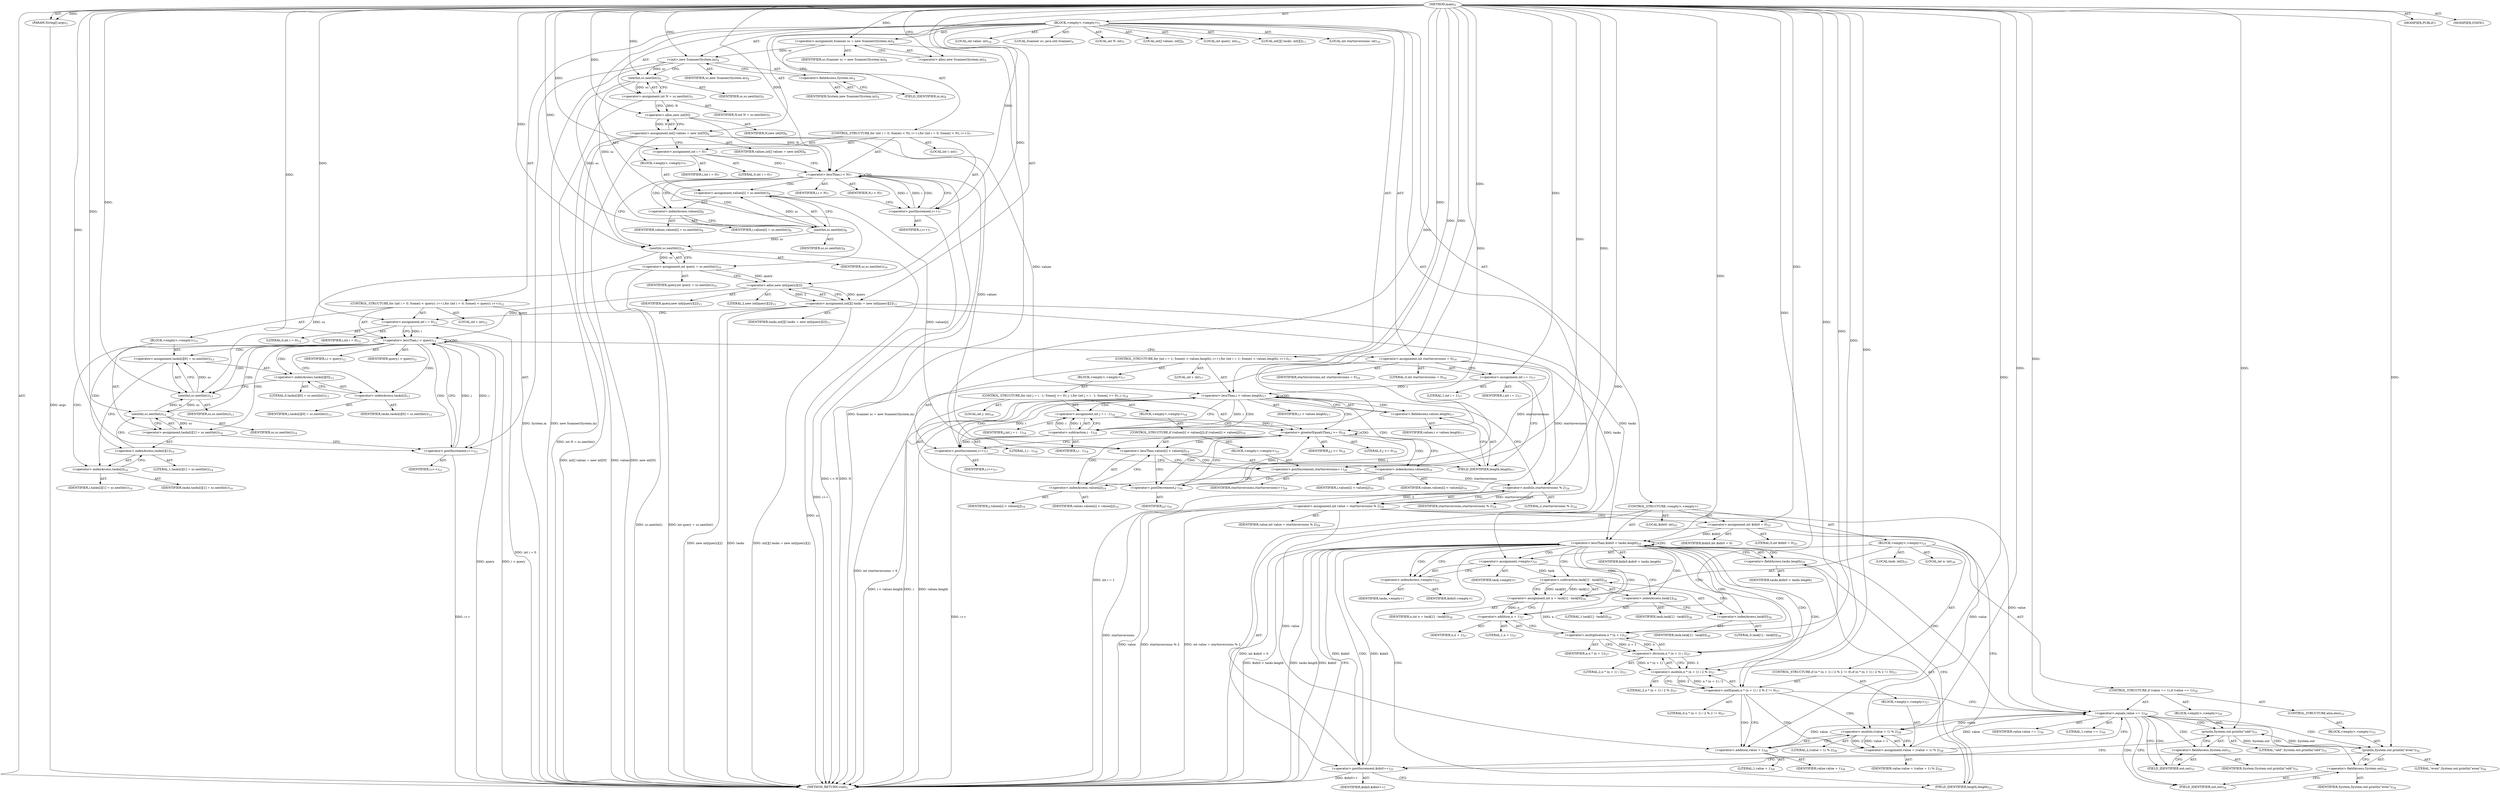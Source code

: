 digraph "main" {  
"19" [label = <(METHOD,main)<SUB>3</SUB>> ]
"20" [label = <(PARAM,String[] args)<SUB>3</SUB>> ]
"21" [label = <(BLOCK,&lt;empty&gt;,&lt;empty&gt;)<SUB>3</SUB>> ]
"4" [label = <(LOCAL,Scanner sc: java.util.Scanner)<SUB>4</SUB>> ]
"22" [label = <(&lt;operator&gt;.assignment,Scanner sc = new Scanner(System.in))<SUB>4</SUB>> ]
"23" [label = <(IDENTIFIER,sc,Scanner sc = new Scanner(System.in))<SUB>4</SUB>> ]
"24" [label = <(&lt;operator&gt;.alloc,new Scanner(System.in))<SUB>4</SUB>> ]
"25" [label = <(&lt;init&gt;,new Scanner(System.in))<SUB>4</SUB>> ]
"3" [label = <(IDENTIFIER,sc,new Scanner(System.in))<SUB>4</SUB>> ]
"26" [label = <(&lt;operator&gt;.fieldAccess,System.in)<SUB>4</SUB>> ]
"27" [label = <(IDENTIFIER,System,new Scanner(System.in))<SUB>4</SUB>> ]
"28" [label = <(FIELD_IDENTIFIER,in,in)<SUB>4</SUB>> ]
"29" [label = <(LOCAL,int N: int)<SUB>5</SUB>> ]
"30" [label = <(&lt;operator&gt;.assignment,int N = sc.nextInt())<SUB>5</SUB>> ]
"31" [label = <(IDENTIFIER,N,int N = sc.nextInt())<SUB>5</SUB>> ]
"32" [label = <(nextInt,sc.nextInt())<SUB>5</SUB>> ]
"33" [label = <(IDENTIFIER,sc,sc.nextInt())<SUB>5</SUB>> ]
"34" [label = <(LOCAL,int[] values: int[])<SUB>6</SUB>> ]
"35" [label = <(&lt;operator&gt;.assignment,int[] values = new int[N])<SUB>6</SUB>> ]
"36" [label = <(IDENTIFIER,values,int[] values = new int[N])<SUB>6</SUB>> ]
"37" [label = <(&lt;operator&gt;.alloc,new int[N])> ]
"38" [label = <(IDENTIFIER,N,new int[N])<SUB>6</SUB>> ]
"39" [label = <(CONTROL_STRUCTURE,for (int i = 0; Some(i &lt; N); i++),for (int i = 0; Some(i &lt; N); i++))<SUB>7</SUB>> ]
"40" [label = <(LOCAL,int i: int)<SUB>7</SUB>> ]
"41" [label = <(&lt;operator&gt;.assignment,int i = 0)<SUB>7</SUB>> ]
"42" [label = <(IDENTIFIER,i,int i = 0)<SUB>7</SUB>> ]
"43" [label = <(LITERAL,0,int i = 0)<SUB>7</SUB>> ]
"44" [label = <(&lt;operator&gt;.lessThan,i &lt; N)<SUB>7</SUB>> ]
"45" [label = <(IDENTIFIER,i,i &lt; N)<SUB>7</SUB>> ]
"46" [label = <(IDENTIFIER,N,i &lt; N)<SUB>7</SUB>> ]
"47" [label = <(&lt;operator&gt;.postIncrement,i++)<SUB>7</SUB>> ]
"48" [label = <(IDENTIFIER,i,i++)<SUB>7</SUB>> ]
"49" [label = <(BLOCK,&lt;empty&gt;,&lt;empty&gt;)<SUB>7</SUB>> ]
"50" [label = <(&lt;operator&gt;.assignment,values[i] = sc.nextInt())<SUB>8</SUB>> ]
"51" [label = <(&lt;operator&gt;.indexAccess,values[i])<SUB>8</SUB>> ]
"52" [label = <(IDENTIFIER,values,values[i] = sc.nextInt())<SUB>8</SUB>> ]
"53" [label = <(IDENTIFIER,i,values[i] = sc.nextInt())<SUB>8</SUB>> ]
"54" [label = <(nextInt,sc.nextInt())<SUB>8</SUB>> ]
"55" [label = <(IDENTIFIER,sc,sc.nextInt())<SUB>8</SUB>> ]
"56" [label = <(LOCAL,int query: int)<SUB>10</SUB>> ]
"57" [label = <(&lt;operator&gt;.assignment,int query = sc.nextInt())<SUB>10</SUB>> ]
"58" [label = <(IDENTIFIER,query,int query = sc.nextInt())<SUB>10</SUB>> ]
"59" [label = <(nextInt,sc.nextInt())<SUB>10</SUB>> ]
"60" [label = <(IDENTIFIER,sc,sc.nextInt())<SUB>10</SUB>> ]
"61" [label = <(LOCAL,int[][] tasks: int[][])<SUB>11</SUB>> ]
"62" [label = <(&lt;operator&gt;.assignment,int[][] tasks = new int[query][2])<SUB>11</SUB>> ]
"63" [label = <(IDENTIFIER,tasks,int[][] tasks = new int[query][2])<SUB>11</SUB>> ]
"64" [label = <(&lt;operator&gt;.alloc,new int[query][2])> ]
"65" [label = <(IDENTIFIER,query,new int[query][2])<SUB>11</SUB>> ]
"66" [label = <(LITERAL,2,new int[query][2])<SUB>11</SUB>> ]
"67" [label = <(CONTROL_STRUCTURE,for (int i = 0; Some(i &lt; query); i++),for (int i = 0; Some(i &lt; query); i++))<SUB>12</SUB>> ]
"68" [label = <(LOCAL,int i: int)<SUB>12</SUB>> ]
"69" [label = <(&lt;operator&gt;.assignment,int i = 0)<SUB>12</SUB>> ]
"70" [label = <(IDENTIFIER,i,int i = 0)<SUB>12</SUB>> ]
"71" [label = <(LITERAL,0,int i = 0)<SUB>12</SUB>> ]
"72" [label = <(&lt;operator&gt;.lessThan,i &lt; query)<SUB>12</SUB>> ]
"73" [label = <(IDENTIFIER,i,i &lt; query)<SUB>12</SUB>> ]
"74" [label = <(IDENTIFIER,query,i &lt; query)<SUB>12</SUB>> ]
"75" [label = <(&lt;operator&gt;.postIncrement,i++)<SUB>12</SUB>> ]
"76" [label = <(IDENTIFIER,i,i++)<SUB>12</SUB>> ]
"77" [label = <(BLOCK,&lt;empty&gt;,&lt;empty&gt;)<SUB>12</SUB>> ]
"78" [label = <(&lt;operator&gt;.assignment,tasks[i][0] = sc.nextInt())<SUB>13</SUB>> ]
"79" [label = <(&lt;operator&gt;.indexAccess,tasks[i][0])<SUB>13</SUB>> ]
"80" [label = <(&lt;operator&gt;.indexAccess,tasks[i])<SUB>13</SUB>> ]
"81" [label = <(IDENTIFIER,tasks,tasks[i][0] = sc.nextInt())<SUB>13</SUB>> ]
"82" [label = <(IDENTIFIER,i,tasks[i][0] = sc.nextInt())<SUB>13</SUB>> ]
"83" [label = <(LITERAL,0,tasks[i][0] = sc.nextInt())<SUB>13</SUB>> ]
"84" [label = <(nextInt,sc.nextInt())<SUB>13</SUB>> ]
"85" [label = <(IDENTIFIER,sc,sc.nextInt())<SUB>13</SUB>> ]
"86" [label = <(&lt;operator&gt;.assignment,tasks[i][1] = sc.nextInt())<SUB>14</SUB>> ]
"87" [label = <(&lt;operator&gt;.indexAccess,tasks[i][1])<SUB>14</SUB>> ]
"88" [label = <(&lt;operator&gt;.indexAccess,tasks[i])<SUB>14</SUB>> ]
"89" [label = <(IDENTIFIER,tasks,tasks[i][1] = sc.nextInt())<SUB>14</SUB>> ]
"90" [label = <(IDENTIFIER,i,tasks[i][1] = sc.nextInt())<SUB>14</SUB>> ]
"91" [label = <(LITERAL,1,tasks[i][1] = sc.nextInt())<SUB>14</SUB>> ]
"92" [label = <(nextInt,sc.nextInt())<SUB>14</SUB>> ]
"93" [label = <(IDENTIFIER,sc,sc.nextInt())<SUB>14</SUB>> ]
"94" [label = <(LOCAL,int startinversions: int)<SUB>16</SUB>> ]
"95" [label = <(&lt;operator&gt;.assignment,int startinversions = 0)<SUB>16</SUB>> ]
"96" [label = <(IDENTIFIER,startinversions,int startinversions = 0)<SUB>16</SUB>> ]
"97" [label = <(LITERAL,0,int startinversions = 0)<SUB>16</SUB>> ]
"98" [label = <(CONTROL_STRUCTURE,for (int i = 1; Some(i &lt; values.length); i++),for (int i = 1; Some(i &lt; values.length); i++))<SUB>17</SUB>> ]
"99" [label = <(LOCAL,int i: int)<SUB>17</SUB>> ]
"100" [label = <(&lt;operator&gt;.assignment,int i = 1)<SUB>17</SUB>> ]
"101" [label = <(IDENTIFIER,i,int i = 1)<SUB>17</SUB>> ]
"102" [label = <(LITERAL,1,int i = 1)<SUB>17</SUB>> ]
"103" [label = <(&lt;operator&gt;.lessThan,i &lt; values.length)<SUB>17</SUB>> ]
"104" [label = <(IDENTIFIER,i,i &lt; values.length)<SUB>17</SUB>> ]
"105" [label = <(&lt;operator&gt;.fieldAccess,values.length)<SUB>17</SUB>> ]
"106" [label = <(IDENTIFIER,values,i &lt; values.length)<SUB>17</SUB>> ]
"107" [label = <(FIELD_IDENTIFIER,length,length)<SUB>17</SUB>> ]
"108" [label = <(&lt;operator&gt;.postIncrement,i++)<SUB>17</SUB>> ]
"109" [label = <(IDENTIFIER,i,i++)<SUB>17</SUB>> ]
"110" [label = <(BLOCK,&lt;empty&gt;,&lt;empty&gt;)<SUB>17</SUB>> ]
"111" [label = <(CONTROL_STRUCTURE,for (int j = i - 1; Some(j &gt;= 0); j--),for (int j = i - 1; Some(j &gt;= 0); j--))<SUB>18</SUB>> ]
"112" [label = <(LOCAL,int j: int)<SUB>18</SUB>> ]
"113" [label = <(&lt;operator&gt;.assignment,int j = i - 1)<SUB>18</SUB>> ]
"114" [label = <(IDENTIFIER,j,int j = i - 1)<SUB>18</SUB>> ]
"115" [label = <(&lt;operator&gt;.subtraction,i - 1)<SUB>18</SUB>> ]
"116" [label = <(IDENTIFIER,i,i - 1)<SUB>18</SUB>> ]
"117" [label = <(LITERAL,1,i - 1)<SUB>18</SUB>> ]
"118" [label = <(&lt;operator&gt;.greaterEqualsThan,j &gt;= 0)<SUB>18</SUB>> ]
"119" [label = <(IDENTIFIER,j,j &gt;= 0)<SUB>18</SUB>> ]
"120" [label = <(LITERAL,0,j &gt;= 0)<SUB>18</SUB>> ]
"121" [label = <(&lt;operator&gt;.postDecrement,j--)<SUB>18</SUB>> ]
"122" [label = <(IDENTIFIER,j,j--)<SUB>18</SUB>> ]
"123" [label = <(BLOCK,&lt;empty&gt;,&lt;empty&gt;)<SUB>18</SUB>> ]
"124" [label = <(CONTROL_STRUCTURE,if (values[i] &lt; values[j]),if (values[i] &lt; values[j]))<SUB>19</SUB>> ]
"125" [label = <(&lt;operator&gt;.lessThan,values[i] &lt; values[j])<SUB>19</SUB>> ]
"126" [label = <(&lt;operator&gt;.indexAccess,values[i])<SUB>19</SUB>> ]
"127" [label = <(IDENTIFIER,values,values[i] &lt; values[j])<SUB>19</SUB>> ]
"128" [label = <(IDENTIFIER,i,values[i] &lt; values[j])<SUB>19</SUB>> ]
"129" [label = <(&lt;operator&gt;.indexAccess,values[j])<SUB>19</SUB>> ]
"130" [label = <(IDENTIFIER,values,values[i] &lt; values[j])<SUB>19</SUB>> ]
"131" [label = <(IDENTIFIER,j,values[i] &lt; values[j])<SUB>19</SUB>> ]
"132" [label = <(BLOCK,&lt;empty&gt;,&lt;empty&gt;)<SUB>19</SUB>> ]
"133" [label = <(&lt;operator&gt;.postIncrement,startinversions++)<SUB>20</SUB>> ]
"134" [label = <(IDENTIFIER,startinversions,startinversions++)<SUB>20</SUB>> ]
"135" [label = <(LOCAL,int value: int)<SUB>24</SUB>> ]
"136" [label = <(&lt;operator&gt;.assignment,int value = startinversions % 2)<SUB>24</SUB>> ]
"137" [label = <(IDENTIFIER,value,int value = startinversions % 2)<SUB>24</SUB>> ]
"138" [label = <(&lt;operator&gt;.modulo,startinversions % 2)<SUB>24</SUB>> ]
"139" [label = <(IDENTIFIER,startinversions,startinversions % 2)<SUB>24</SUB>> ]
"140" [label = <(LITERAL,2,startinversions % 2)<SUB>24</SUB>> ]
"141" [label = <(CONTROL_STRUCTURE,&lt;empty&gt;,&lt;empty&gt;)> ]
"142" [label = <(LOCAL,$idx0: int)<SUB>25</SUB>> ]
"143" [label = <(&lt;operator&gt;.assignment,int $idx0 = 0)<SUB>25</SUB>> ]
"144" [label = <(IDENTIFIER,$idx0,int $idx0 = 0)> ]
"145" [label = <(LITERAL,0,int $idx0 = 0)<SUB>25</SUB>> ]
"146" [label = <(&lt;operator&gt;.lessThan,$idx0 &lt; tasks.length)<SUB>25</SUB>> ]
"147" [label = <(IDENTIFIER,$idx0,$idx0 &lt; tasks.length)> ]
"148" [label = <(&lt;operator&gt;.fieldAccess,tasks.length)<SUB>25</SUB>> ]
"149" [label = <(IDENTIFIER,tasks,$idx0 &lt; tasks.length)> ]
"150" [label = <(FIELD_IDENTIFIER,length,length)<SUB>25</SUB>> ]
"151" [label = <(&lt;operator&gt;.postIncrement,$idx0++)<SUB>25</SUB>> ]
"152" [label = <(IDENTIFIER,$idx0,$idx0++)> ]
"153" [label = <(BLOCK,&lt;empty&gt;,&lt;empty&gt;)<SUB>25</SUB>> ]
"154" [label = <(LOCAL,task: int[])<SUB>25</SUB>> ]
"155" [label = <(&lt;operator&gt;.assignment,&lt;empty&gt;)<SUB>25</SUB>> ]
"156" [label = <(IDENTIFIER,task,&lt;empty&gt;)> ]
"157" [label = <(&lt;operator&gt;.indexAccess,&lt;empty&gt;)<SUB>25</SUB>> ]
"158" [label = <(IDENTIFIER,tasks,&lt;empty&gt;)> ]
"159" [label = <(IDENTIFIER,$idx0,&lt;empty&gt;)> ]
"160" [label = <(LOCAL,int n: int)<SUB>26</SUB>> ]
"161" [label = <(&lt;operator&gt;.assignment,int n = task[1] - task[0])<SUB>26</SUB>> ]
"162" [label = <(IDENTIFIER,n,int n = task[1] - task[0])<SUB>26</SUB>> ]
"163" [label = <(&lt;operator&gt;.subtraction,task[1] - task[0])<SUB>26</SUB>> ]
"164" [label = <(&lt;operator&gt;.indexAccess,task[1])<SUB>26</SUB>> ]
"165" [label = <(IDENTIFIER,task,task[1] - task[0])<SUB>26</SUB>> ]
"166" [label = <(LITERAL,1,task[1] - task[0])<SUB>26</SUB>> ]
"167" [label = <(&lt;operator&gt;.indexAccess,task[0])<SUB>26</SUB>> ]
"168" [label = <(IDENTIFIER,task,task[1] - task[0])<SUB>26</SUB>> ]
"169" [label = <(LITERAL,0,task[1] - task[0])<SUB>26</SUB>> ]
"170" [label = <(CONTROL_STRUCTURE,if (n * (n + 1) / 2 % 2 != 0),if (n * (n + 1) / 2 % 2 != 0))<SUB>27</SUB>> ]
"171" [label = <(&lt;operator&gt;.notEquals,n * (n + 1) / 2 % 2 != 0)<SUB>27</SUB>> ]
"172" [label = <(&lt;operator&gt;.modulo,n * (n + 1) / 2 % 2)<SUB>27</SUB>> ]
"173" [label = <(&lt;operator&gt;.division,n * (n + 1) / 2)<SUB>27</SUB>> ]
"174" [label = <(&lt;operator&gt;.multiplication,n * (n + 1))<SUB>27</SUB>> ]
"175" [label = <(IDENTIFIER,n,n * (n + 1))<SUB>27</SUB>> ]
"176" [label = <(&lt;operator&gt;.addition,n + 1)<SUB>27</SUB>> ]
"177" [label = <(IDENTIFIER,n,n + 1)<SUB>27</SUB>> ]
"178" [label = <(LITERAL,1,n + 1)<SUB>27</SUB>> ]
"179" [label = <(LITERAL,2,n * (n + 1) / 2)<SUB>27</SUB>> ]
"180" [label = <(LITERAL,2,n * (n + 1) / 2 % 2)<SUB>27</SUB>> ]
"181" [label = <(LITERAL,0,n * (n + 1) / 2 % 2 != 0)<SUB>27</SUB>> ]
"182" [label = <(BLOCK,&lt;empty&gt;,&lt;empty&gt;)<SUB>27</SUB>> ]
"183" [label = <(&lt;operator&gt;.assignment,value = (value + 1) % 2)<SUB>28</SUB>> ]
"184" [label = <(IDENTIFIER,value,value = (value + 1) % 2)<SUB>28</SUB>> ]
"185" [label = <(&lt;operator&gt;.modulo,(value + 1) % 2)<SUB>28</SUB>> ]
"186" [label = <(&lt;operator&gt;.addition,value + 1)<SUB>28</SUB>> ]
"187" [label = <(IDENTIFIER,value,value + 1)<SUB>28</SUB>> ]
"188" [label = <(LITERAL,1,value + 1)<SUB>28</SUB>> ]
"189" [label = <(LITERAL,2,(value + 1) % 2)<SUB>28</SUB>> ]
"190" [label = <(CONTROL_STRUCTURE,if (value == 1),if (value == 1))<SUB>30</SUB>> ]
"191" [label = <(&lt;operator&gt;.equals,value == 1)<SUB>30</SUB>> ]
"192" [label = <(IDENTIFIER,value,value == 1)<SUB>30</SUB>> ]
"193" [label = <(LITERAL,1,value == 1)<SUB>30</SUB>> ]
"194" [label = <(BLOCK,&lt;empty&gt;,&lt;empty&gt;)<SUB>30</SUB>> ]
"195" [label = <(println,System.out.println(&quot;odd&quot;))<SUB>31</SUB>> ]
"196" [label = <(&lt;operator&gt;.fieldAccess,System.out)<SUB>31</SUB>> ]
"197" [label = <(IDENTIFIER,System,System.out.println(&quot;odd&quot;))<SUB>31</SUB>> ]
"198" [label = <(FIELD_IDENTIFIER,out,out)<SUB>31</SUB>> ]
"199" [label = <(LITERAL,&quot;odd&quot;,System.out.println(&quot;odd&quot;))<SUB>31</SUB>> ]
"200" [label = <(CONTROL_STRUCTURE,else,else)<SUB>33</SUB>> ]
"201" [label = <(BLOCK,&lt;empty&gt;,&lt;empty&gt;)<SUB>33</SUB>> ]
"202" [label = <(println,System.out.println(&quot;even&quot;))<SUB>34</SUB>> ]
"203" [label = <(&lt;operator&gt;.fieldAccess,System.out)<SUB>34</SUB>> ]
"204" [label = <(IDENTIFIER,System,System.out.println(&quot;even&quot;))<SUB>34</SUB>> ]
"205" [label = <(FIELD_IDENTIFIER,out,out)<SUB>34</SUB>> ]
"206" [label = <(LITERAL,&quot;even&quot;,System.out.println(&quot;even&quot;))<SUB>34</SUB>> ]
"207" [label = <(MODIFIER,PUBLIC)> ]
"208" [label = <(MODIFIER,STATIC)> ]
"209" [label = <(METHOD_RETURN,void)<SUB>3</SUB>> ]
  "19" -> "20"  [ label = "AST: "] 
  "19" -> "21"  [ label = "AST: "] 
  "19" -> "207"  [ label = "AST: "] 
  "19" -> "208"  [ label = "AST: "] 
  "19" -> "209"  [ label = "AST: "] 
  "21" -> "4"  [ label = "AST: "] 
  "21" -> "22"  [ label = "AST: "] 
  "21" -> "25"  [ label = "AST: "] 
  "21" -> "29"  [ label = "AST: "] 
  "21" -> "30"  [ label = "AST: "] 
  "21" -> "34"  [ label = "AST: "] 
  "21" -> "35"  [ label = "AST: "] 
  "21" -> "39"  [ label = "AST: "] 
  "21" -> "56"  [ label = "AST: "] 
  "21" -> "57"  [ label = "AST: "] 
  "21" -> "61"  [ label = "AST: "] 
  "21" -> "62"  [ label = "AST: "] 
  "21" -> "67"  [ label = "AST: "] 
  "21" -> "94"  [ label = "AST: "] 
  "21" -> "95"  [ label = "AST: "] 
  "21" -> "98"  [ label = "AST: "] 
  "21" -> "135"  [ label = "AST: "] 
  "21" -> "136"  [ label = "AST: "] 
  "21" -> "141"  [ label = "AST: "] 
  "22" -> "23"  [ label = "AST: "] 
  "22" -> "24"  [ label = "AST: "] 
  "25" -> "3"  [ label = "AST: "] 
  "25" -> "26"  [ label = "AST: "] 
  "26" -> "27"  [ label = "AST: "] 
  "26" -> "28"  [ label = "AST: "] 
  "30" -> "31"  [ label = "AST: "] 
  "30" -> "32"  [ label = "AST: "] 
  "32" -> "33"  [ label = "AST: "] 
  "35" -> "36"  [ label = "AST: "] 
  "35" -> "37"  [ label = "AST: "] 
  "37" -> "38"  [ label = "AST: "] 
  "39" -> "40"  [ label = "AST: "] 
  "39" -> "41"  [ label = "AST: "] 
  "39" -> "44"  [ label = "AST: "] 
  "39" -> "47"  [ label = "AST: "] 
  "39" -> "49"  [ label = "AST: "] 
  "41" -> "42"  [ label = "AST: "] 
  "41" -> "43"  [ label = "AST: "] 
  "44" -> "45"  [ label = "AST: "] 
  "44" -> "46"  [ label = "AST: "] 
  "47" -> "48"  [ label = "AST: "] 
  "49" -> "50"  [ label = "AST: "] 
  "50" -> "51"  [ label = "AST: "] 
  "50" -> "54"  [ label = "AST: "] 
  "51" -> "52"  [ label = "AST: "] 
  "51" -> "53"  [ label = "AST: "] 
  "54" -> "55"  [ label = "AST: "] 
  "57" -> "58"  [ label = "AST: "] 
  "57" -> "59"  [ label = "AST: "] 
  "59" -> "60"  [ label = "AST: "] 
  "62" -> "63"  [ label = "AST: "] 
  "62" -> "64"  [ label = "AST: "] 
  "64" -> "65"  [ label = "AST: "] 
  "64" -> "66"  [ label = "AST: "] 
  "67" -> "68"  [ label = "AST: "] 
  "67" -> "69"  [ label = "AST: "] 
  "67" -> "72"  [ label = "AST: "] 
  "67" -> "75"  [ label = "AST: "] 
  "67" -> "77"  [ label = "AST: "] 
  "69" -> "70"  [ label = "AST: "] 
  "69" -> "71"  [ label = "AST: "] 
  "72" -> "73"  [ label = "AST: "] 
  "72" -> "74"  [ label = "AST: "] 
  "75" -> "76"  [ label = "AST: "] 
  "77" -> "78"  [ label = "AST: "] 
  "77" -> "86"  [ label = "AST: "] 
  "78" -> "79"  [ label = "AST: "] 
  "78" -> "84"  [ label = "AST: "] 
  "79" -> "80"  [ label = "AST: "] 
  "79" -> "83"  [ label = "AST: "] 
  "80" -> "81"  [ label = "AST: "] 
  "80" -> "82"  [ label = "AST: "] 
  "84" -> "85"  [ label = "AST: "] 
  "86" -> "87"  [ label = "AST: "] 
  "86" -> "92"  [ label = "AST: "] 
  "87" -> "88"  [ label = "AST: "] 
  "87" -> "91"  [ label = "AST: "] 
  "88" -> "89"  [ label = "AST: "] 
  "88" -> "90"  [ label = "AST: "] 
  "92" -> "93"  [ label = "AST: "] 
  "95" -> "96"  [ label = "AST: "] 
  "95" -> "97"  [ label = "AST: "] 
  "98" -> "99"  [ label = "AST: "] 
  "98" -> "100"  [ label = "AST: "] 
  "98" -> "103"  [ label = "AST: "] 
  "98" -> "108"  [ label = "AST: "] 
  "98" -> "110"  [ label = "AST: "] 
  "100" -> "101"  [ label = "AST: "] 
  "100" -> "102"  [ label = "AST: "] 
  "103" -> "104"  [ label = "AST: "] 
  "103" -> "105"  [ label = "AST: "] 
  "105" -> "106"  [ label = "AST: "] 
  "105" -> "107"  [ label = "AST: "] 
  "108" -> "109"  [ label = "AST: "] 
  "110" -> "111"  [ label = "AST: "] 
  "111" -> "112"  [ label = "AST: "] 
  "111" -> "113"  [ label = "AST: "] 
  "111" -> "118"  [ label = "AST: "] 
  "111" -> "121"  [ label = "AST: "] 
  "111" -> "123"  [ label = "AST: "] 
  "113" -> "114"  [ label = "AST: "] 
  "113" -> "115"  [ label = "AST: "] 
  "115" -> "116"  [ label = "AST: "] 
  "115" -> "117"  [ label = "AST: "] 
  "118" -> "119"  [ label = "AST: "] 
  "118" -> "120"  [ label = "AST: "] 
  "121" -> "122"  [ label = "AST: "] 
  "123" -> "124"  [ label = "AST: "] 
  "124" -> "125"  [ label = "AST: "] 
  "124" -> "132"  [ label = "AST: "] 
  "125" -> "126"  [ label = "AST: "] 
  "125" -> "129"  [ label = "AST: "] 
  "126" -> "127"  [ label = "AST: "] 
  "126" -> "128"  [ label = "AST: "] 
  "129" -> "130"  [ label = "AST: "] 
  "129" -> "131"  [ label = "AST: "] 
  "132" -> "133"  [ label = "AST: "] 
  "133" -> "134"  [ label = "AST: "] 
  "136" -> "137"  [ label = "AST: "] 
  "136" -> "138"  [ label = "AST: "] 
  "138" -> "139"  [ label = "AST: "] 
  "138" -> "140"  [ label = "AST: "] 
  "141" -> "142"  [ label = "AST: "] 
  "141" -> "143"  [ label = "AST: "] 
  "141" -> "146"  [ label = "AST: "] 
  "141" -> "151"  [ label = "AST: "] 
  "141" -> "153"  [ label = "AST: "] 
  "143" -> "144"  [ label = "AST: "] 
  "143" -> "145"  [ label = "AST: "] 
  "146" -> "147"  [ label = "AST: "] 
  "146" -> "148"  [ label = "AST: "] 
  "148" -> "149"  [ label = "AST: "] 
  "148" -> "150"  [ label = "AST: "] 
  "151" -> "152"  [ label = "AST: "] 
  "153" -> "154"  [ label = "AST: "] 
  "153" -> "155"  [ label = "AST: "] 
  "153" -> "160"  [ label = "AST: "] 
  "153" -> "161"  [ label = "AST: "] 
  "153" -> "170"  [ label = "AST: "] 
  "153" -> "190"  [ label = "AST: "] 
  "155" -> "156"  [ label = "AST: "] 
  "155" -> "157"  [ label = "AST: "] 
  "157" -> "158"  [ label = "AST: "] 
  "157" -> "159"  [ label = "AST: "] 
  "161" -> "162"  [ label = "AST: "] 
  "161" -> "163"  [ label = "AST: "] 
  "163" -> "164"  [ label = "AST: "] 
  "163" -> "167"  [ label = "AST: "] 
  "164" -> "165"  [ label = "AST: "] 
  "164" -> "166"  [ label = "AST: "] 
  "167" -> "168"  [ label = "AST: "] 
  "167" -> "169"  [ label = "AST: "] 
  "170" -> "171"  [ label = "AST: "] 
  "170" -> "182"  [ label = "AST: "] 
  "171" -> "172"  [ label = "AST: "] 
  "171" -> "181"  [ label = "AST: "] 
  "172" -> "173"  [ label = "AST: "] 
  "172" -> "180"  [ label = "AST: "] 
  "173" -> "174"  [ label = "AST: "] 
  "173" -> "179"  [ label = "AST: "] 
  "174" -> "175"  [ label = "AST: "] 
  "174" -> "176"  [ label = "AST: "] 
  "176" -> "177"  [ label = "AST: "] 
  "176" -> "178"  [ label = "AST: "] 
  "182" -> "183"  [ label = "AST: "] 
  "183" -> "184"  [ label = "AST: "] 
  "183" -> "185"  [ label = "AST: "] 
  "185" -> "186"  [ label = "AST: "] 
  "185" -> "189"  [ label = "AST: "] 
  "186" -> "187"  [ label = "AST: "] 
  "186" -> "188"  [ label = "AST: "] 
  "190" -> "191"  [ label = "AST: "] 
  "190" -> "194"  [ label = "AST: "] 
  "190" -> "200"  [ label = "AST: "] 
  "191" -> "192"  [ label = "AST: "] 
  "191" -> "193"  [ label = "AST: "] 
  "194" -> "195"  [ label = "AST: "] 
  "195" -> "196"  [ label = "AST: "] 
  "195" -> "199"  [ label = "AST: "] 
  "196" -> "197"  [ label = "AST: "] 
  "196" -> "198"  [ label = "AST: "] 
  "200" -> "201"  [ label = "AST: "] 
  "201" -> "202"  [ label = "AST: "] 
  "202" -> "203"  [ label = "AST: "] 
  "202" -> "206"  [ label = "AST: "] 
  "203" -> "204"  [ label = "AST: "] 
  "203" -> "205"  [ label = "AST: "] 
  "22" -> "28"  [ label = "CFG: "] 
  "25" -> "32"  [ label = "CFG: "] 
  "30" -> "37"  [ label = "CFG: "] 
  "35" -> "41"  [ label = "CFG: "] 
  "57" -> "64"  [ label = "CFG: "] 
  "62" -> "69"  [ label = "CFG: "] 
  "95" -> "100"  [ label = "CFG: "] 
  "136" -> "143"  [ label = "CFG: "] 
  "24" -> "22"  [ label = "CFG: "] 
  "26" -> "25"  [ label = "CFG: "] 
  "32" -> "30"  [ label = "CFG: "] 
  "37" -> "35"  [ label = "CFG: "] 
  "41" -> "44"  [ label = "CFG: "] 
  "44" -> "51"  [ label = "CFG: "] 
  "44" -> "59"  [ label = "CFG: "] 
  "47" -> "44"  [ label = "CFG: "] 
  "59" -> "57"  [ label = "CFG: "] 
  "64" -> "62"  [ label = "CFG: "] 
  "69" -> "72"  [ label = "CFG: "] 
  "72" -> "80"  [ label = "CFG: "] 
  "72" -> "95"  [ label = "CFG: "] 
  "75" -> "72"  [ label = "CFG: "] 
  "100" -> "107"  [ label = "CFG: "] 
  "103" -> "115"  [ label = "CFG: "] 
  "103" -> "138"  [ label = "CFG: "] 
  "108" -> "107"  [ label = "CFG: "] 
  "138" -> "136"  [ label = "CFG: "] 
  "143" -> "150"  [ label = "CFG: "] 
  "146" -> "209"  [ label = "CFG: "] 
  "146" -> "157"  [ label = "CFG: "] 
  "151" -> "150"  [ label = "CFG: "] 
  "28" -> "26"  [ label = "CFG: "] 
  "50" -> "47"  [ label = "CFG: "] 
  "78" -> "88"  [ label = "CFG: "] 
  "86" -> "75"  [ label = "CFG: "] 
  "105" -> "103"  [ label = "CFG: "] 
  "148" -> "146"  [ label = "CFG: "] 
  "155" -> "164"  [ label = "CFG: "] 
  "161" -> "176"  [ label = "CFG: "] 
  "51" -> "54"  [ label = "CFG: "] 
  "54" -> "50"  [ label = "CFG: "] 
  "79" -> "84"  [ label = "CFG: "] 
  "84" -> "78"  [ label = "CFG: "] 
  "87" -> "92"  [ label = "CFG: "] 
  "92" -> "86"  [ label = "CFG: "] 
  "107" -> "105"  [ label = "CFG: "] 
  "113" -> "118"  [ label = "CFG: "] 
  "118" -> "126"  [ label = "CFG: "] 
  "118" -> "108"  [ label = "CFG: "] 
  "121" -> "118"  [ label = "CFG: "] 
  "150" -> "148"  [ label = "CFG: "] 
  "157" -> "155"  [ label = "CFG: "] 
  "163" -> "161"  [ label = "CFG: "] 
  "171" -> "186"  [ label = "CFG: "] 
  "171" -> "191"  [ label = "CFG: "] 
  "191" -> "198"  [ label = "CFG: "] 
  "191" -> "205"  [ label = "CFG: "] 
  "80" -> "79"  [ label = "CFG: "] 
  "88" -> "87"  [ label = "CFG: "] 
  "115" -> "113"  [ label = "CFG: "] 
  "164" -> "167"  [ label = "CFG: "] 
  "167" -> "163"  [ label = "CFG: "] 
  "172" -> "171"  [ label = "CFG: "] 
  "183" -> "191"  [ label = "CFG: "] 
  "195" -> "151"  [ label = "CFG: "] 
  "125" -> "133"  [ label = "CFG: "] 
  "125" -> "121"  [ label = "CFG: "] 
  "173" -> "172"  [ label = "CFG: "] 
  "185" -> "183"  [ label = "CFG: "] 
  "196" -> "195"  [ label = "CFG: "] 
  "202" -> "151"  [ label = "CFG: "] 
  "126" -> "129"  [ label = "CFG: "] 
  "129" -> "125"  [ label = "CFG: "] 
  "133" -> "121"  [ label = "CFG: "] 
  "174" -> "173"  [ label = "CFG: "] 
  "186" -> "185"  [ label = "CFG: "] 
  "198" -> "196"  [ label = "CFG: "] 
  "203" -> "202"  [ label = "CFG: "] 
  "176" -> "174"  [ label = "CFG: "] 
  "205" -> "203"  [ label = "CFG: "] 
  "19" -> "24"  [ label = "CFG: "] 
  "20" -> "209"  [ label = "DDG: args"] 
  "22" -> "209"  [ label = "DDG: Scanner sc = new Scanner(System.in)"] 
  "25" -> "209"  [ label = "DDG: System.in"] 
  "25" -> "209"  [ label = "DDG: new Scanner(System.in)"] 
  "30" -> "209"  [ label = "DDG: int N = sc.nextInt()"] 
  "35" -> "209"  [ label = "DDG: values"] 
  "35" -> "209"  [ label = "DDG: new int[N]"] 
  "35" -> "209"  [ label = "DDG: int[] values = new int[N]"] 
  "44" -> "209"  [ label = "DDG: N"] 
  "44" -> "209"  [ label = "DDG: i &lt; N"] 
  "59" -> "209"  [ label = "DDG: sc"] 
  "57" -> "209"  [ label = "DDG: sc.nextInt()"] 
  "57" -> "209"  [ label = "DDG: int query = sc.nextInt()"] 
  "62" -> "209"  [ label = "DDG: tasks"] 
  "62" -> "209"  [ label = "DDG: new int[query][2]"] 
  "62" -> "209"  [ label = "DDG: int[][] tasks = new int[query][2]"] 
  "69" -> "209"  [ label = "DDG: int i = 0"] 
  "72" -> "209"  [ label = "DDG: query"] 
  "72" -> "209"  [ label = "DDG: i &lt; query"] 
  "95" -> "209"  [ label = "DDG: int startinversions = 0"] 
  "100" -> "209"  [ label = "DDG: int i = 1"] 
  "103" -> "209"  [ label = "DDG: i"] 
  "103" -> "209"  [ label = "DDG: values.length"] 
  "103" -> "209"  [ label = "DDG: i &lt; values.length"] 
  "136" -> "209"  [ label = "DDG: value"] 
  "138" -> "209"  [ label = "DDG: startinversions"] 
  "136" -> "209"  [ label = "DDG: startinversions % 2"] 
  "136" -> "209"  [ label = "DDG: int value = startinversions % 2"] 
  "143" -> "209"  [ label = "DDG: int $idx0 = 0"] 
  "146" -> "209"  [ label = "DDG: $idx0"] 
  "146" -> "209"  [ label = "DDG: tasks.length"] 
  "146" -> "209"  [ label = "DDG: $idx0 &lt; tasks.length"] 
  "151" -> "209"  [ label = "DDG: $idx0++"] 
  "108" -> "209"  [ label = "DDG: i++"] 
  "75" -> "209"  [ label = "DDG: i++"] 
  "47" -> "209"  [ label = "DDG: i++"] 
  "19" -> "20"  [ label = "DDG: "] 
  "19" -> "22"  [ label = "DDG: "] 
  "32" -> "30"  [ label = "DDG: sc"] 
  "37" -> "35"  [ label = "DDG: N"] 
  "59" -> "57"  [ label = "DDG: sc"] 
  "64" -> "62"  [ label = "DDG: query"] 
  "64" -> "62"  [ label = "DDG: 2"] 
  "19" -> "95"  [ label = "DDG: "] 
  "138" -> "136"  [ label = "DDG: startinversions"] 
  "138" -> "136"  [ label = "DDG: 2"] 
  "22" -> "25"  [ label = "DDG: sc"] 
  "19" -> "25"  [ label = "DDG: "] 
  "19" -> "41"  [ label = "DDG: "] 
  "19" -> "69"  [ label = "DDG: "] 
  "19" -> "100"  [ label = "DDG: "] 
  "19" -> "143"  [ label = "DDG: "] 
  "25" -> "32"  [ label = "DDG: sc"] 
  "19" -> "32"  [ label = "DDG: "] 
  "30" -> "37"  [ label = "DDG: N"] 
  "19" -> "37"  [ label = "DDG: "] 
  "41" -> "44"  [ label = "DDG: i"] 
  "47" -> "44"  [ label = "DDG: i"] 
  "19" -> "44"  [ label = "DDG: "] 
  "37" -> "44"  [ label = "DDG: N"] 
  "44" -> "47"  [ label = "DDG: i"] 
  "19" -> "47"  [ label = "DDG: "] 
  "54" -> "50"  [ label = "DDG: sc"] 
  "32" -> "59"  [ label = "DDG: sc"] 
  "54" -> "59"  [ label = "DDG: sc"] 
  "19" -> "59"  [ label = "DDG: "] 
  "57" -> "64"  [ label = "DDG: query"] 
  "19" -> "64"  [ label = "DDG: "] 
  "69" -> "72"  [ label = "DDG: i"] 
  "75" -> "72"  [ label = "DDG: i"] 
  "19" -> "72"  [ label = "DDG: "] 
  "64" -> "72"  [ label = "DDG: query"] 
  "72" -> "75"  [ label = "DDG: i"] 
  "19" -> "75"  [ label = "DDG: "] 
  "84" -> "78"  [ label = "DDG: sc"] 
  "92" -> "86"  [ label = "DDG: sc"] 
  "100" -> "103"  [ label = "DDG: i"] 
  "108" -> "103"  [ label = "DDG: i"] 
  "19" -> "103"  [ label = "DDG: "] 
  "35" -> "103"  [ label = "DDG: values"] 
  "115" -> "108"  [ label = "DDG: i"] 
  "19" -> "108"  [ label = "DDG: "] 
  "95" -> "138"  [ label = "DDG: startinversions"] 
  "133" -> "138"  [ label = "DDG: startinversions"] 
  "19" -> "138"  [ label = "DDG: "] 
  "143" -> "146"  [ label = "DDG: $idx0"] 
  "151" -> "146"  [ label = "DDG: $idx0"] 
  "19" -> "146"  [ label = "DDG: "] 
  "62" -> "146"  [ label = "DDG: tasks"] 
  "146" -> "151"  [ label = "DDG: $idx0"] 
  "19" -> "151"  [ label = "DDG: "] 
  "62" -> "155"  [ label = "DDG: tasks"] 
  "163" -> "161"  [ label = "DDG: task[1]"] 
  "163" -> "161"  [ label = "DDG: task[0]"] 
  "115" -> "113"  [ label = "DDG: i"] 
  "115" -> "113"  [ label = "DDG: 1"] 
  "32" -> "54"  [ label = "DDG: sc"] 
  "19" -> "54"  [ label = "DDG: "] 
  "59" -> "84"  [ label = "DDG: sc"] 
  "92" -> "84"  [ label = "DDG: sc"] 
  "19" -> "84"  [ label = "DDG: "] 
  "84" -> "92"  [ label = "DDG: sc"] 
  "19" -> "92"  [ label = "DDG: "] 
  "113" -> "118"  [ label = "DDG: j"] 
  "121" -> "118"  [ label = "DDG: j"] 
  "19" -> "118"  [ label = "DDG: "] 
  "118" -> "121"  [ label = "DDG: j"] 
  "19" -> "121"  [ label = "DDG: "] 
  "155" -> "163"  [ label = "DDG: task"] 
  "172" -> "171"  [ label = "DDG: n * (n + 1) / 2"] 
  "172" -> "171"  [ label = "DDG: 2"] 
  "19" -> "171"  [ label = "DDG: "] 
  "185" -> "183"  [ label = "DDG: value + 1"] 
  "185" -> "183"  [ label = "DDG: 2"] 
  "136" -> "191"  [ label = "DDG: value"] 
  "183" -> "191"  [ label = "DDG: value"] 
  "19" -> "191"  [ label = "DDG: "] 
  "103" -> "115"  [ label = "DDG: i"] 
  "19" -> "115"  [ label = "DDG: "] 
  "173" -> "172"  [ label = "DDG: n * (n + 1)"] 
  "173" -> "172"  [ label = "DDG: 2"] 
  "19" -> "172"  [ label = "DDG: "] 
  "202" -> "195"  [ label = "DDG: System.out"] 
  "19" -> "195"  [ label = "DDG: "] 
  "35" -> "125"  [ label = "DDG: values"] 
  "50" -> "125"  [ label = "DDG: values[i]"] 
  "174" -> "173"  [ label = "DDG: n"] 
  "174" -> "173"  [ label = "DDG: n + 1"] 
  "19" -> "173"  [ label = "DDG: "] 
  "136" -> "185"  [ label = "DDG: value"] 
  "191" -> "185"  [ label = "DDG: value"] 
  "19" -> "185"  [ label = "DDG: "] 
  "195" -> "202"  [ label = "DDG: System.out"] 
  "19" -> "202"  [ label = "DDG: "] 
  "95" -> "133"  [ label = "DDG: startinversions"] 
  "19" -> "133"  [ label = "DDG: "] 
  "19" -> "174"  [ label = "DDG: "] 
  "161" -> "174"  [ label = "DDG: n"] 
  "136" -> "186"  [ label = "DDG: value"] 
  "191" -> "186"  [ label = "DDG: value"] 
  "19" -> "186"  [ label = "DDG: "] 
  "161" -> "176"  [ label = "DDG: n"] 
  "19" -> "176"  [ label = "DDG: "] 
  "44" -> "51"  [ label = "CDG: "] 
  "44" -> "50"  [ label = "CDG: "] 
  "44" -> "44"  [ label = "CDG: "] 
  "44" -> "54"  [ label = "CDG: "] 
  "44" -> "47"  [ label = "CDG: "] 
  "72" -> "75"  [ label = "CDG: "] 
  "72" -> "84"  [ label = "CDG: "] 
  "72" -> "92"  [ label = "CDG: "] 
  "72" -> "87"  [ label = "CDG: "] 
  "72" -> "79"  [ label = "CDG: "] 
  "72" -> "80"  [ label = "CDG: "] 
  "72" -> "88"  [ label = "CDG: "] 
  "72" -> "86"  [ label = "CDG: "] 
  "72" -> "72"  [ label = "CDG: "] 
  "72" -> "78"  [ label = "CDG: "] 
  "103" -> "107"  [ label = "CDG: "] 
  "103" -> "115"  [ label = "CDG: "] 
  "103" -> "113"  [ label = "CDG: "] 
  "103" -> "103"  [ label = "CDG: "] 
  "103" -> "118"  [ label = "CDG: "] 
  "103" -> "108"  [ label = "CDG: "] 
  "103" -> "105"  [ label = "CDG: "] 
  "146" -> "167"  [ label = "CDG: "] 
  "146" -> "146"  [ label = "CDG: "] 
  "146" -> "161"  [ label = "CDG: "] 
  "146" -> "163"  [ label = "CDG: "] 
  "146" -> "150"  [ label = "CDG: "] 
  "146" -> "151"  [ label = "CDG: "] 
  "146" -> "191"  [ label = "CDG: "] 
  "146" -> "148"  [ label = "CDG: "] 
  "146" -> "173"  [ label = "CDG: "] 
  "146" -> "174"  [ label = "CDG: "] 
  "146" -> "164"  [ label = "CDG: "] 
  "146" -> "155"  [ label = "CDG: "] 
  "146" -> "171"  [ label = "CDG: "] 
  "146" -> "157"  [ label = "CDG: "] 
  "146" -> "176"  [ label = "CDG: "] 
  "146" -> "172"  [ label = "CDG: "] 
  "118" -> "121"  [ label = "CDG: "] 
  "118" -> "129"  [ label = "CDG: "] 
  "118" -> "118"  [ label = "CDG: "] 
  "118" -> "126"  [ label = "CDG: "] 
  "118" -> "125"  [ label = "CDG: "] 
  "171" -> "185"  [ label = "CDG: "] 
  "171" -> "186"  [ label = "CDG: "] 
  "171" -> "183"  [ label = "CDG: "] 
  "191" -> "196"  [ label = "CDG: "] 
  "191" -> "198"  [ label = "CDG: "] 
  "191" -> "195"  [ label = "CDG: "] 
  "191" -> "202"  [ label = "CDG: "] 
  "191" -> "205"  [ label = "CDG: "] 
  "191" -> "203"  [ label = "CDG: "] 
  "125" -> "133"  [ label = "CDG: "] 
}
